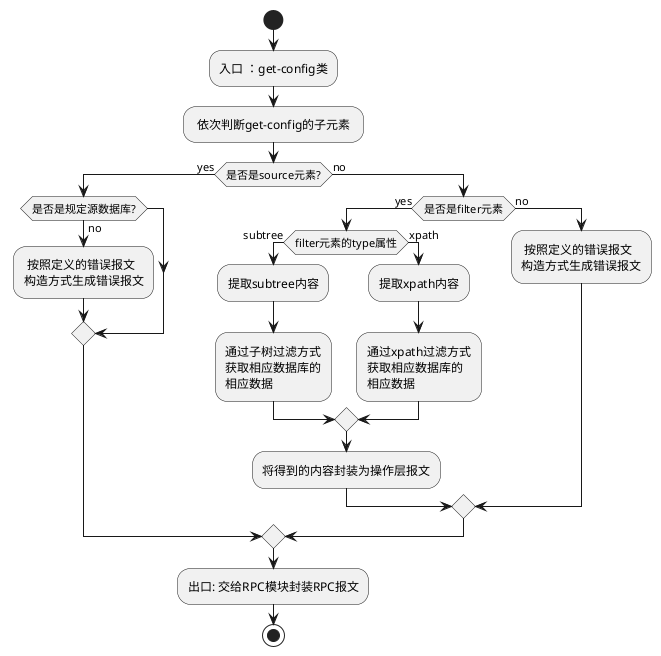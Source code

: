 @startuml
start

:入口 ：get-config类;
: 依次判断get-config的子元素 ;

if (是否是source元素?) then (yes)
    if (是否是规定源数据库?) then (no)
        : 按照定义的错误报文\n构造方式生成错误报文;
    endif
else (no)
    if (是否是filter元素) then (yes)
        if(filter元素的type属性) then (subtree)
            :提取subtree内容;
            :通过子树过滤方式\n获取相应数据库的\n相应数据;
        else(xpath)
        :提取xpath内容;
        :通过xpath过滤方式\n获取相应数据库的\n相应数据;
        endif
        :将得到的内容封装为操作层报文;
    else (no)
        : 按照定义的错误报文\n构造方式生成错误报文;
    endif
endif

:出口: 交给RPC模块封装RPC报文;
stop
@enduml
